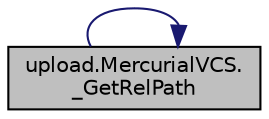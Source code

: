 digraph "upload.MercurialVCS._GetRelPath"
{
  edge [fontname="Helvetica",fontsize="10",labelfontname="Helvetica",labelfontsize="10"];
  node [fontname="Helvetica",fontsize="10",shape=record];
  rankdir="LR";
  Node10 [label="upload.MercurialVCS.\l_GetRelPath",height=0.2,width=0.4,color="black", fillcolor="grey75", style="filled", fontcolor="black"];
  Node10 -> Node10 [color="midnightblue",fontsize="10",style="solid",fontname="Helvetica"];
}
